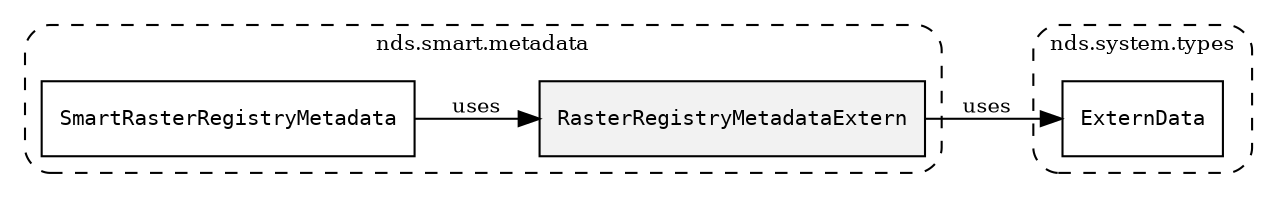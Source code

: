 /**
 * This dot file creates symbol collaboration diagram for RasterRegistryMetadataExtern.
 */
digraph ZSERIO
{
    node [shape=box, fontsize=10];
    rankdir="LR";
    fontsize=10;
    tooltip="RasterRegistryMetadataExtern collaboration diagram";

    subgraph "cluster_nds.smart.metadata"
    {
        style="dashed, rounded";
        label="nds.smart.metadata";
        tooltip="Package nds.smart.metadata";
        href="../../../content/packages/nds.smart.metadata.html#Package-nds-smart-metadata";
        target="_parent";

        "RasterRegistryMetadataExtern" [style="filled", fillcolor="#0000000D", target="_parent", label=<<font face="monospace"><table align="center" border="0" cellspacing="0" cellpadding="0"><tr><td href="../../../content/packages/nds.smart.metadata.html#Subtype-RasterRegistryMetadataExtern" title="Subtype defined in nds.smart.metadata">RasterRegistryMetadataExtern</td></tr></table></font>>];
        "SmartRasterRegistryMetadata" [target="_parent", label=<<font face="monospace"><table align="center" border="0" cellspacing="0" cellpadding="0"><tr><td href="../../../content/packages/nds.smart.metadata.html#Structure-SmartRasterRegistryMetadata" title="Structure defined in nds.smart.metadata">SmartRasterRegistryMetadata</td></tr></table></font>>];
    }

    subgraph "cluster_nds.system.types"
    {
        style="dashed, rounded";
        label="nds.system.types";
        tooltip="Package nds.system.types";
        href="../../../content/packages/nds.system.types.html#Package-nds-system-types";
        target="_parent";

        "ExternData" [target="_parent", label=<<font face="monospace"><table align="center" border="0" cellspacing="0" cellpadding="0"><tr><td href="../../../content/packages/nds.system.types.html#Structure-ExternData" title="Structure defined in nds.system.types">ExternData</td></tr></table></font>>];
    }

    "RasterRegistryMetadataExtern" -> "ExternData" [label="uses", fontsize=10];
    "SmartRasterRegistryMetadata" -> "RasterRegistryMetadataExtern" [label="uses", fontsize=10];
}
